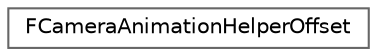 digraph "Graphical Class Hierarchy"
{
 // INTERACTIVE_SVG=YES
 // LATEX_PDF_SIZE
  bgcolor="transparent";
  edge [fontname=Helvetica,fontsize=10,labelfontname=Helvetica,labelfontsize=10];
  node [fontname=Helvetica,fontsize=10,shape=box,height=0.2,width=0.4];
  rankdir="LR";
  Node0 [id="Node000000",label="FCameraAnimationHelperOffset",height=0.2,width=0.4,color="grey40", fillcolor="white", style="filled",URL="$d1/d7b/structFCameraAnimationHelperOffset.html",tooltip="Helper structure to store a camera transform."];
}
